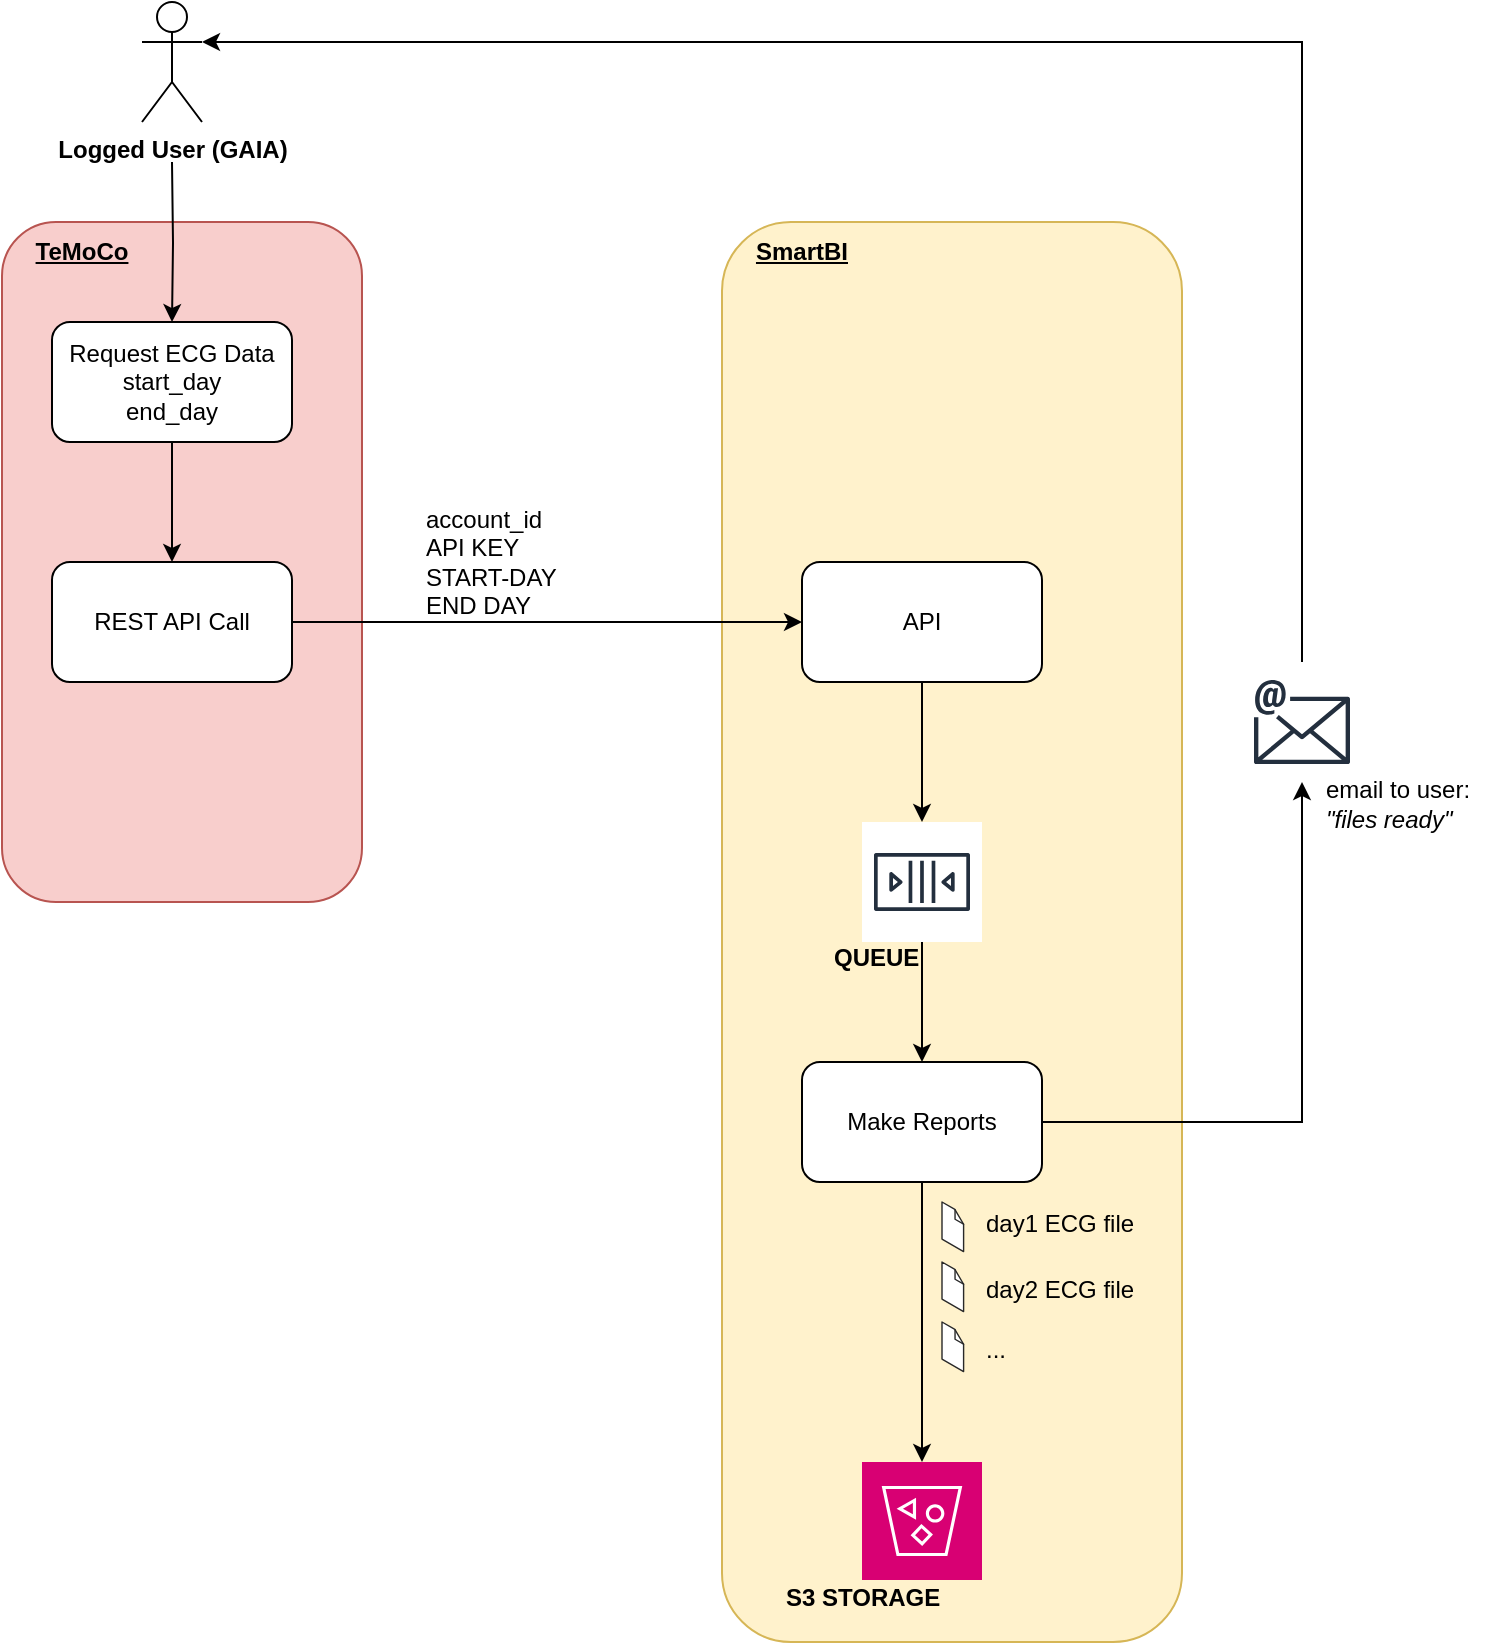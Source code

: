 <mxfile version="20.8.16" type="github">
  <diagram name="Pagina-1" id="_yZj62N8C_kcqael2udg">
    <mxGraphModel dx="1372" dy="775" grid="1" gridSize="10" guides="1" tooltips="1" connect="1" arrows="1" fold="1" page="1" pageScale="1" pageWidth="827" pageHeight="1169" math="0" shadow="0">
      <root>
        <mxCell id="0" />
        <mxCell id="1" parent="0" />
        <mxCell id="C3bBaJy5AQeNSz8MlV_v-10" value="" style="rounded=1;whiteSpace=wrap;html=1;fillColor=#f8cecc;strokeColor=#b85450;" parent="1" vertex="1">
          <mxGeometry y="150" width="180" height="340" as="geometry" />
        </mxCell>
        <mxCell id="C3bBaJy5AQeNSz8MlV_v-9" value="" style="rounded=1;whiteSpace=wrap;html=1;fillColor=#fff2cc;strokeColor=#d6b656;" parent="1" vertex="1">
          <mxGeometry x="360" y="150" width="230" height="710" as="geometry" />
        </mxCell>
        <mxCell id="C3bBaJy5AQeNSz8MlV_v-6" style="edgeStyle=orthogonalEdgeStyle;rounded=0;orthogonalLoop=1;jettySize=auto;html=1;entryX=0.5;entryY=0;entryDx=0;entryDy=0;" parent="1" target="C3bBaJy5AQeNSz8MlV_v-5" edge="1">
          <mxGeometry relative="1" as="geometry">
            <mxPoint x="85" y="120" as="sourcePoint" />
          </mxGeometry>
        </mxCell>
        <mxCell id="C3bBaJy5AQeNSz8MlV_v-2" value="Logged User (GAIA)" style="shape=umlActor;verticalLabelPosition=bottom;verticalAlign=top;html=1;outlineConnect=0;fontStyle=1" parent="1" vertex="1">
          <mxGeometry x="70" y="40" width="30" height="60" as="geometry" />
        </mxCell>
        <mxCell id="C3bBaJy5AQeNSz8MlV_v-8" style="edgeStyle=orthogonalEdgeStyle;rounded=0;orthogonalLoop=1;jettySize=auto;html=1;entryX=0;entryY=0.5;entryDx=0;entryDy=0;exitX=1;exitY=0.5;exitDx=0;exitDy=0;" parent="1" source="C3bBaJy5AQeNSz8MlV_v-13" target="C3bBaJy5AQeNSz8MlV_v-7" edge="1">
          <mxGeometry relative="1" as="geometry" />
        </mxCell>
        <mxCell id="C3bBaJy5AQeNSz8MlV_v-14" style="edgeStyle=orthogonalEdgeStyle;rounded=0;orthogonalLoop=1;jettySize=auto;html=1;exitX=0.5;exitY=1;exitDx=0;exitDy=0;entryX=0.5;entryY=0;entryDx=0;entryDy=0;" parent="1" source="C3bBaJy5AQeNSz8MlV_v-5" target="C3bBaJy5AQeNSz8MlV_v-13" edge="1">
          <mxGeometry relative="1" as="geometry" />
        </mxCell>
        <mxCell id="C3bBaJy5AQeNSz8MlV_v-5" value="Request ECG Data&lt;br&gt;start_day&lt;br&gt;end_day" style="rounded=1;whiteSpace=wrap;html=1;" parent="1" vertex="1">
          <mxGeometry x="25" y="200" width="120" height="60" as="geometry" />
        </mxCell>
        <mxCell id="C3bBaJy5AQeNSz8MlV_v-17" style="edgeStyle=orthogonalEdgeStyle;rounded=0;orthogonalLoop=1;jettySize=auto;html=1;" parent="1" source="C3bBaJy5AQeNSz8MlV_v-7" target="C3bBaJy5AQeNSz8MlV_v-16" edge="1">
          <mxGeometry relative="1" as="geometry" />
        </mxCell>
        <mxCell id="C3bBaJy5AQeNSz8MlV_v-7" value="API" style="rounded=1;whiteSpace=wrap;html=1;" parent="1" vertex="1">
          <mxGeometry x="400" y="320" width="120" height="60" as="geometry" />
        </mxCell>
        <mxCell id="C3bBaJy5AQeNSz8MlV_v-11" value="TeMoCo" style="text;html=1;strokeColor=none;fillColor=none;align=center;verticalAlign=middle;whiteSpace=wrap;rounded=0;fontStyle=5" parent="1" vertex="1">
          <mxGeometry y="150" width="80" height="30" as="geometry" />
        </mxCell>
        <mxCell id="C3bBaJy5AQeNSz8MlV_v-12" value="SmartBI" style="text;html=1;strokeColor=none;fillColor=none;align=center;verticalAlign=middle;whiteSpace=wrap;rounded=0;fontStyle=5" parent="1" vertex="1">
          <mxGeometry x="360" y="150" width="80" height="30" as="geometry" />
        </mxCell>
        <mxCell id="C3bBaJy5AQeNSz8MlV_v-13" value="REST API Call" style="rounded=1;whiteSpace=wrap;html=1;" parent="1" vertex="1">
          <mxGeometry x="25" y="320" width="120" height="60" as="geometry" />
        </mxCell>
        <mxCell id="C3bBaJy5AQeNSz8MlV_v-15" value="account_id&lt;br&gt;API KEY&lt;br&gt;START-DAY&lt;br&gt;END DAY" style="text;html=1;strokeColor=none;fillColor=none;align=left;verticalAlign=middle;whiteSpace=wrap;rounded=0;" parent="1" vertex="1">
          <mxGeometry x="210" y="287.5" width="90" height="65" as="geometry" />
        </mxCell>
        <mxCell id="C3bBaJy5AQeNSz8MlV_v-22" style="edgeStyle=orthogonalEdgeStyle;rounded=0;orthogonalLoop=1;jettySize=auto;html=1;entryX=0.5;entryY=0;entryDx=0;entryDy=0;" parent="1" source="C3bBaJy5AQeNSz8MlV_v-16" target="C3bBaJy5AQeNSz8MlV_v-24" edge="1">
          <mxGeometry relative="1" as="geometry" />
        </mxCell>
        <mxCell id="C3bBaJy5AQeNSz8MlV_v-16" value="" style="sketch=0;outlineConnect=0;fontColor=#232F3E;gradientColor=none;strokeColor=#232F3E;fillColor=#ffffff;dashed=0;verticalLabelPosition=bottom;verticalAlign=top;align=center;html=1;fontSize=12;fontStyle=0;aspect=fixed;shape=mxgraph.aws4.resourceIcon;resIcon=mxgraph.aws4.queue;" parent="1" vertex="1">
          <mxGeometry x="430" y="450" width="60" height="60" as="geometry" />
        </mxCell>
        <mxCell id="qn0c7bilrQK2VG8PuVGu-1" style="edgeStyle=orthogonalEdgeStyle;rounded=0;orthogonalLoop=1;jettySize=auto;html=1;entryX=1;entryY=0.333;entryDx=0;entryDy=0;entryPerimeter=0;" edge="1" parent="1" source="C3bBaJy5AQeNSz8MlV_v-18" target="C3bBaJy5AQeNSz8MlV_v-2">
          <mxGeometry relative="1" as="geometry">
            <Array as="points">
              <mxPoint x="650" y="60" />
            </Array>
          </mxGeometry>
        </mxCell>
        <mxCell id="C3bBaJy5AQeNSz8MlV_v-18" value="" style="sketch=0;outlineConnect=0;fontColor=#232F3E;gradientColor=none;strokeColor=#232F3E;fillColor=#ffffff;dashed=0;verticalLabelPosition=bottom;verticalAlign=top;align=center;html=1;fontSize=12;fontStyle=0;aspect=fixed;shape=mxgraph.aws4.resourceIcon;resIcon=mxgraph.aws4.email;" parent="1" vertex="1">
          <mxGeometry x="620" y="370" width="60" height="60" as="geometry" />
        </mxCell>
        <mxCell id="C3bBaJy5AQeNSz8MlV_v-20" value="" style="sketch=0;pointerEvents=1;shadow=0;dashed=0;html=1;strokeColor=#A50040;fillColor=#d80073;labelPosition=center;verticalLabelPosition=bottom;verticalAlign=top;align=center;outlineConnect=0;shape=mxgraph.veeam2.s3_compatible;fontColor=#ffffff;" parent="1" vertex="1">
          <mxGeometry x="430" y="770" width="60" height="59" as="geometry" />
        </mxCell>
        <mxCell id="C3bBaJy5AQeNSz8MlV_v-23" value="QUEUE" style="text;html=1;strokeColor=none;fillColor=none;align=left;verticalAlign=middle;whiteSpace=wrap;rounded=0;fontStyle=1" parent="1" vertex="1">
          <mxGeometry x="414" y="500" width="40" height="35" as="geometry" />
        </mxCell>
        <mxCell id="C3bBaJy5AQeNSz8MlV_v-25" style="edgeStyle=orthogonalEdgeStyle;rounded=0;orthogonalLoop=1;jettySize=auto;html=1;" parent="1" source="C3bBaJy5AQeNSz8MlV_v-24" target="C3bBaJy5AQeNSz8MlV_v-20" edge="1">
          <mxGeometry relative="1" as="geometry" />
        </mxCell>
        <mxCell id="C3bBaJy5AQeNSz8MlV_v-26" style="edgeStyle=orthogonalEdgeStyle;rounded=0;orthogonalLoop=1;jettySize=auto;html=1;" parent="1" source="C3bBaJy5AQeNSz8MlV_v-24" target="C3bBaJy5AQeNSz8MlV_v-18" edge="1">
          <mxGeometry relative="1" as="geometry">
            <mxPoint x="650" y="480" as="targetPoint" />
          </mxGeometry>
        </mxCell>
        <mxCell id="C3bBaJy5AQeNSz8MlV_v-24" value="Make Reports" style="rounded=1;whiteSpace=wrap;html=1;" parent="1" vertex="1">
          <mxGeometry x="400" y="570" width="120" height="60" as="geometry" />
        </mxCell>
        <mxCell id="C3bBaJy5AQeNSz8MlV_v-29" value="" style="verticalLabelPosition=bottom;html=1;verticalAlign=top;strokeWidth=1;align=center;outlineConnect=0;dashed=0;outlineConnect=0;shape=mxgraph.aws3d.file;aspect=fixed;strokeColor=#292929;" parent="1" vertex="1">
          <mxGeometry x="470" y="640" width="10.8" height="24.76" as="geometry" />
        </mxCell>
        <mxCell id="C3bBaJy5AQeNSz8MlV_v-30" value="" style="verticalLabelPosition=bottom;html=1;verticalAlign=top;strokeWidth=1;align=center;outlineConnect=0;dashed=0;outlineConnect=0;shape=mxgraph.aws3d.file;aspect=fixed;strokeColor=#292929;" parent="1" vertex="1">
          <mxGeometry x="470" y="700" width="10.8" height="24.76" as="geometry" />
        </mxCell>
        <mxCell id="C3bBaJy5AQeNSz8MlV_v-31" value="" style="verticalLabelPosition=bottom;html=1;verticalAlign=top;strokeWidth=1;align=center;outlineConnect=0;dashed=0;outlineConnect=0;shape=mxgraph.aws3d.file;aspect=fixed;strokeColor=#292929;" parent="1" vertex="1">
          <mxGeometry x="470" y="670" width="10.8" height="24.76" as="geometry" />
        </mxCell>
        <mxCell id="C3bBaJy5AQeNSz8MlV_v-32" value="email to user: &lt;i&gt;&quot;files ready&quot;&lt;/i&gt;" style="text;html=1;strokeColor=none;fillColor=none;align=left;verticalAlign=middle;whiteSpace=wrap;rounded=0;" parent="1" vertex="1">
          <mxGeometry x="660" y="432.5" width="90" height="17.5" as="geometry" />
        </mxCell>
        <mxCell id="qn0c7bilrQK2VG8PuVGu-5" value="S3 STORAGE" style="text;html=1;strokeColor=none;fillColor=none;align=left;verticalAlign=middle;whiteSpace=wrap;rounded=0;fontStyle=1" vertex="1" parent="1">
          <mxGeometry x="390" y="820" width="90" height="35" as="geometry" />
        </mxCell>
        <mxCell id="qn0c7bilrQK2VG8PuVGu-6" value="day1 ECG file" style="text;html=1;strokeColor=none;fillColor=none;align=left;verticalAlign=middle;whiteSpace=wrap;rounded=0;" vertex="1" parent="1">
          <mxGeometry x="490" y="640" width="80" height="22.5" as="geometry" />
        </mxCell>
        <mxCell id="qn0c7bilrQK2VG8PuVGu-7" value="day2 ECG file" style="text;html=1;strokeColor=none;fillColor=none;align=left;verticalAlign=middle;whiteSpace=wrap;rounded=0;" vertex="1" parent="1">
          <mxGeometry x="490" y="672.26" width="80" height="22.5" as="geometry" />
        </mxCell>
        <mxCell id="qn0c7bilrQK2VG8PuVGu-8" value="..." style="text;html=1;strokeColor=none;fillColor=none;align=left;verticalAlign=middle;whiteSpace=wrap;rounded=0;" vertex="1" parent="1">
          <mxGeometry x="490" y="702.26" width="50" height="22.5" as="geometry" />
        </mxCell>
      </root>
    </mxGraphModel>
  </diagram>
</mxfile>
